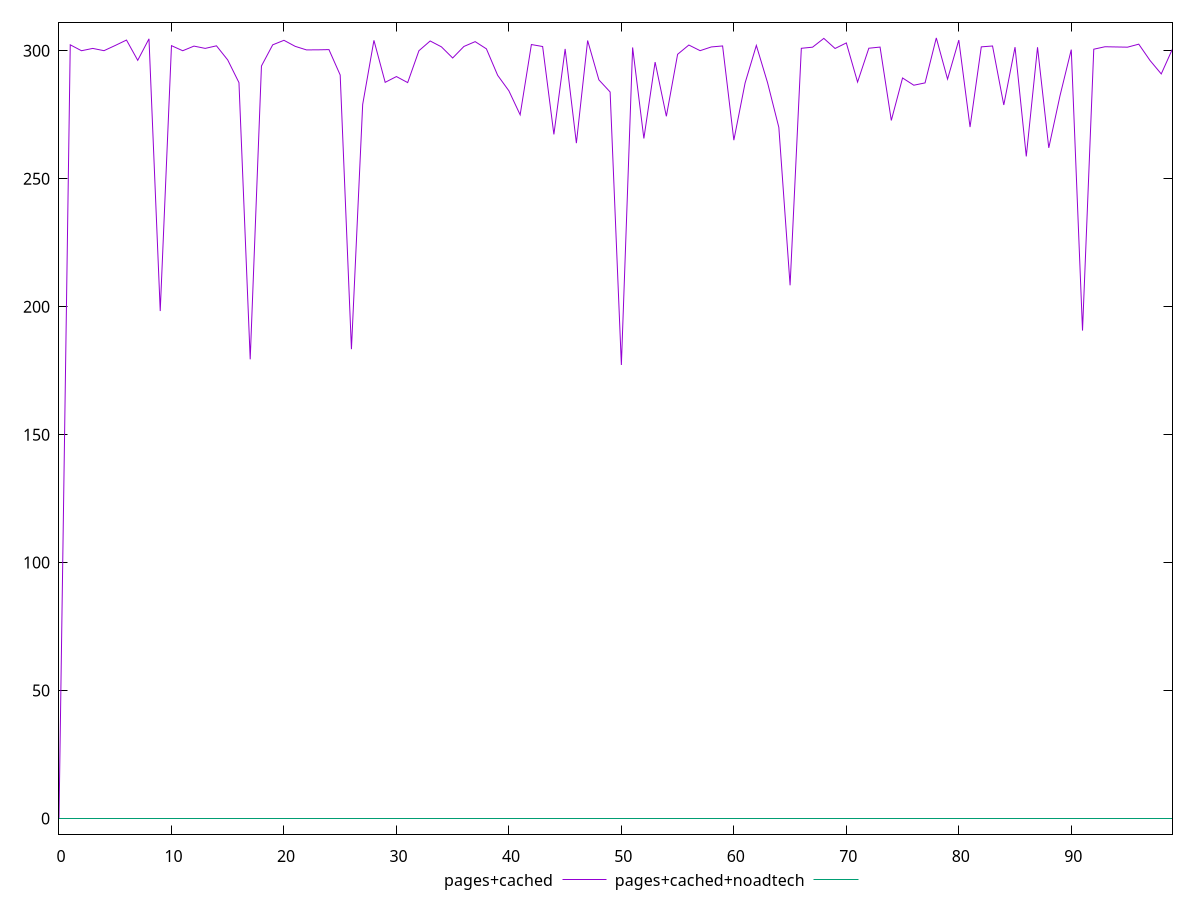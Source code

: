 reset

$pagesCached <<EOF
0 0
1 302.312
2 300
3 300.906
4 300.022
5 302.054
6 304.17199999999997
7 296.2520000040531
8 304.65
9 198.2849999666214
10 301.98
11 300
12 301.808
13 300.916
14 301.918
15 296.39800000190735
16 287.5330000221729
17 179.42400002479553
18 294.04099997878075
19 302.304
20 304.074
21 301.714
22 300.326
23 300.348
24 300.44200000166893
25 290.52100002765656
26 183.3889999985695
27 279.00900000333786
28 304.058
29 287.64999997615814
30 289.9070000052452
31 287.5489999949932
32 300
33 303.812
34 301.524
35 297.1609999835491
36 301.668
37 303.554
38 300.738
39 290.39699998497963
40 284.33200001716614
41 274.96299999952316
42 302.42
43 301.644
44 267.30999997258186
45 300.696
46 263.89800003170967
47 303.996
48 288.6259999573231
49 283.8760000169277
50 177.20699998736382
51 301.274
52 265.7199999988079
53 295.5610000193119
54 274.38100001215935
55 298.60199999809265
56 302.228
57 300.026
58 301.482
59 301.868
60 265.05399999022484
61 287.4040000140667
62 302.072
63 287.4510000050068
64 270.04299998283386
65 208.35299998521805
66 300.952
67 301.39
68 304.826
69 300.88
70 303.05
71 287.75500002503395
72 300.974
73 301.4269999861717
74 272.7630000114441
75 289.3569999933243
76 286.52400001883507
77 287.43399998545647
78 305.01
79 288.91100001335144
80 304.162
81 270.17899999022484
82 301.516
83 301.85
84 278.7959999740124
85 301.394
86 258.7170000076294
87 301.348
88 262.0459999740124
89 282.44200000166893
90 300.436
91 190.66300001740456
92 300.594
93 301.558
94 301.472
95 301.39
96 302.564
97 296.20800000429153
98 290.9370000064373
99 300.722
EOF

$pagesCachedNoadtech <<EOF
0 0
1 0
2 0
3 0
4 0
5 0
6 0
7 0
8 0
9 0
10 0
11 0
12 0
13 0
14 0
15 0
16 0
17 0
18 0
19 0
20 0
21 0
22 0
23 0
24 0
25 0
26 0
27 0
28 0
29 0
30 0
31 0
32 0
33 0
34 0
35 0
36 0
37 0
38 0
39 0
40 0
41 0
42 0
43 0
44 0
45 0
46 0
47 0
48 0
49 0
50 0
51 0
52 0
53 0
54 0
55 0
56 0
57 0
58 0
59 0
60 0
61 0
62 0
63 0
64 0
65 0
66 0
67 0
68 0
69 0
70 0
71 0
72 0
73 0
74 0
75 0
76 0
77 0
78 0
79 0
80 0
81 0
82 0
83 0
84 0
85 0
86 0
87 0
88 0
89 0
90 0
91 0
92 0
93 0
94 0
95 0
96 0
97 0
98 0
99 0
EOF

set key outside below
set xrange [0:99]
set yrange [-6.1002:311.11019999999996]
set trange [-6.1002:311.11019999999996]
set terminal svg size 640, 520 enhanced background rgb 'white'
set output "report_00009_2021-02-08T22-37-41.559Z/uses-rel-preconnect/comparison/line/1_vs_2.svg"

plot $pagesCached title "pages+cached" with line, \
     $pagesCachedNoadtech title "pages+cached+noadtech" with line

reset
